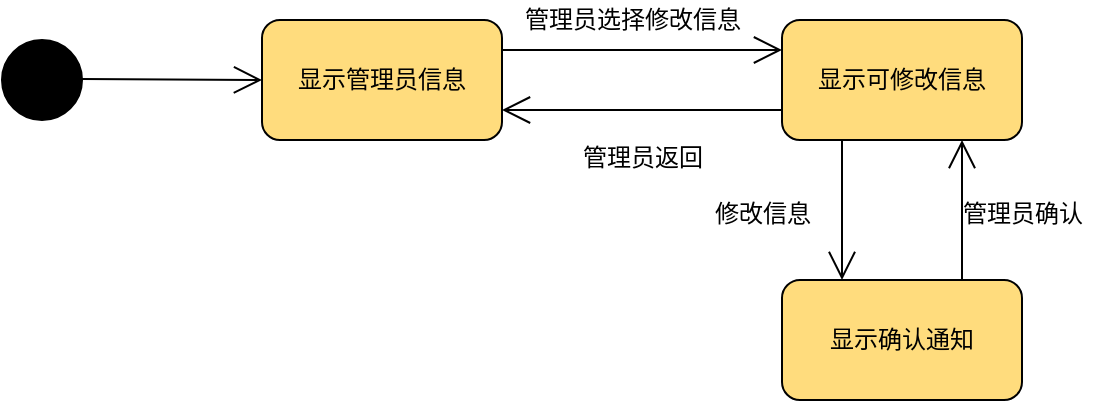 <mxfile version="12.9.3" type="device"><diagram id="EYSq6qdYcqqWb__FZUza" name="第 1 页"><mxGraphModel dx="768" dy="1660" grid="1" gridSize="10" guides="1" tooltips="1" connect="1" arrows="1" fold="1" page="1" pageScale="1" pageWidth="827" pageHeight="1169" math="0" shadow="0"><root><mxCell id="0"/><mxCell id="1" parent="0"/><mxCell id="H_a6gMuswkglAkLC-bVW-3" value="" style="ellipse;whiteSpace=wrap;html=1;aspect=fixed;fillColor=#000000;" parent="1" vertex="1"><mxGeometry x="80" y="-270" width="40" height="40" as="geometry"/></mxCell><mxCell id="H_a6gMuswkglAkLC-bVW-7" value="显示管理员信息" style="rounded=1;whiteSpace=wrap;html=1;fillColor=#FFDC7D;" parent="1" vertex="1"><mxGeometry x="210" y="-280" width="120" height="60" as="geometry"/></mxCell><mxCell id="H_a6gMuswkglAkLC-bVW-8" value="显示可修改信息" style="rounded=1;whiteSpace=wrap;html=1;fillColor=#FFDC7D;" parent="1" vertex="1"><mxGeometry x="470" y="-280" width="120" height="60" as="geometry"/></mxCell><mxCell id="H_a6gMuswkglAkLC-bVW-9" value="显示确认通知" style="rounded=1;whiteSpace=wrap;html=1;fillColor=#FFDC7D;" parent="1" vertex="1"><mxGeometry x="470" y="-150" width="120" height="60" as="geometry"/></mxCell><mxCell id="H_a6gMuswkglAkLC-bVW-15" value="" style="endArrow=open;endFill=1;endSize=12;html=1;exitX=1;exitY=0.25;exitDx=0;exitDy=0;entryX=0;entryY=0.25;entryDx=0;entryDy=0;" parent="1" source="H_a6gMuswkglAkLC-bVW-7" target="H_a6gMuswkglAkLC-bVW-8" edge="1"><mxGeometry width="160" relative="1" as="geometry"><mxPoint x="340" y="-260.5" as="sourcePoint"/><mxPoint x="410" y="-260" as="targetPoint"/></mxGeometry></mxCell><mxCell id="H_a6gMuswkglAkLC-bVW-16" value="管理员选择修改信息" style="text;html=1;align=center;verticalAlign=middle;resizable=0;points=[];autosize=1;" parent="1" vertex="1"><mxGeometry x="335" y="-290" width="120" height="20" as="geometry"/></mxCell><mxCell id="H_a6gMuswkglAkLC-bVW-17" value="" style="endArrow=open;endFill=1;endSize=12;html=1;entryX=0.25;entryY=0;entryDx=0;entryDy=0;exitX=0.25;exitY=1;exitDx=0;exitDy=0;" parent="1" source="H_a6gMuswkglAkLC-bVW-8" target="H_a6gMuswkglAkLC-bVW-9" edge="1"><mxGeometry width="160" relative="1" as="geometry"><mxPoint x="300" y="-200" as="sourcePoint"/><mxPoint x="460" y="-200" as="targetPoint"/></mxGeometry></mxCell><mxCell id="H_a6gMuswkglAkLC-bVW-18" value="" style="endArrow=open;endFill=1;endSize=12;html=1;entryX=0.75;entryY=1;entryDx=0;entryDy=0;exitX=0.75;exitY=0;exitDx=0;exitDy=0;" parent="1" source="H_a6gMuswkglAkLC-bVW-9" target="H_a6gMuswkglAkLC-bVW-8" edge="1"><mxGeometry width="160" relative="1" as="geometry"><mxPoint x="560" y="-160" as="sourcePoint"/><mxPoint x="470" y="-240" as="targetPoint"/></mxGeometry></mxCell><mxCell id="H_a6gMuswkglAkLC-bVW-19" value="修改信息" style="text;html=1;align=center;verticalAlign=middle;resizable=0;points=[];autosize=1;" parent="1" vertex="1"><mxGeometry x="430" y="-193" width="60" height="20" as="geometry"/></mxCell><mxCell id="H_a6gMuswkglAkLC-bVW-20" value="管理员确认" style="text;html=1;align=center;verticalAlign=middle;resizable=0;points=[];autosize=1;" parent="1" vertex="1"><mxGeometry x="550" y="-193" width="80" height="20" as="geometry"/></mxCell><mxCell id="H_a6gMuswkglAkLC-bVW-21" value="" style="endArrow=open;endFill=1;endSize=12;html=1;entryX=1;entryY=0.75;entryDx=0;entryDy=0;exitX=0;exitY=0.75;exitDx=0;exitDy=0;" parent="1" source="H_a6gMuswkglAkLC-bVW-8" target="H_a6gMuswkglAkLC-bVW-7" edge="1"><mxGeometry width="160" relative="1" as="geometry"><mxPoint x="310" y="-240" as="sourcePoint"/><mxPoint x="470" y="-240" as="targetPoint"/></mxGeometry></mxCell><mxCell id="H_a6gMuswkglAkLC-bVW-22" value="管理员返回" style="text;html=1;align=center;verticalAlign=middle;resizable=0;points=[];autosize=1;" parent="1" vertex="1"><mxGeometry x="360" y="-221" width="80" height="20" as="geometry"/></mxCell><mxCell id="H_a6gMuswkglAkLC-bVW-23" value="" style="endArrow=open;endFill=1;endSize=12;html=1;" parent="1" edge="1"><mxGeometry width="160" relative="1" as="geometry"><mxPoint x="120" y="-250.5" as="sourcePoint"/><mxPoint x="210" y="-250" as="targetPoint"/></mxGeometry></mxCell></root></mxGraphModel></diagram></mxfile>